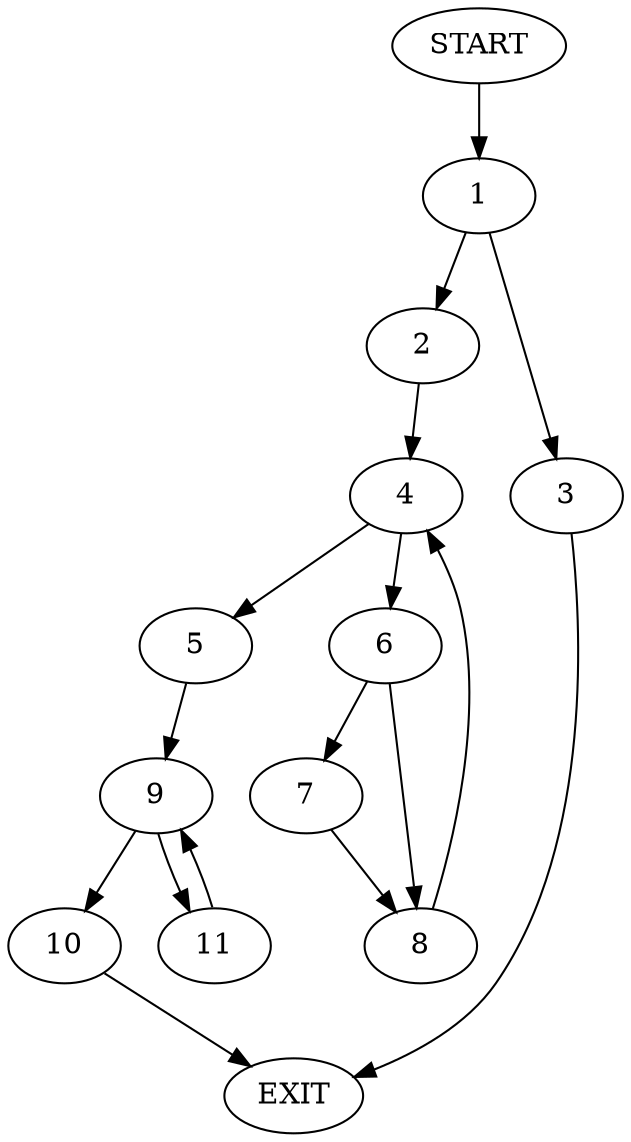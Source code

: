 digraph {
0 [label="START"]
12 [label="EXIT"]
0 -> 1
1 -> 2
1 -> 3
2 -> 4
3 -> 12
4 -> 5
4 -> 6
6 -> 7
6 -> 8
5 -> 9
7 -> 8
8 -> 4
9 -> 10
9 -> 11
10 -> 12
11 -> 9
}
